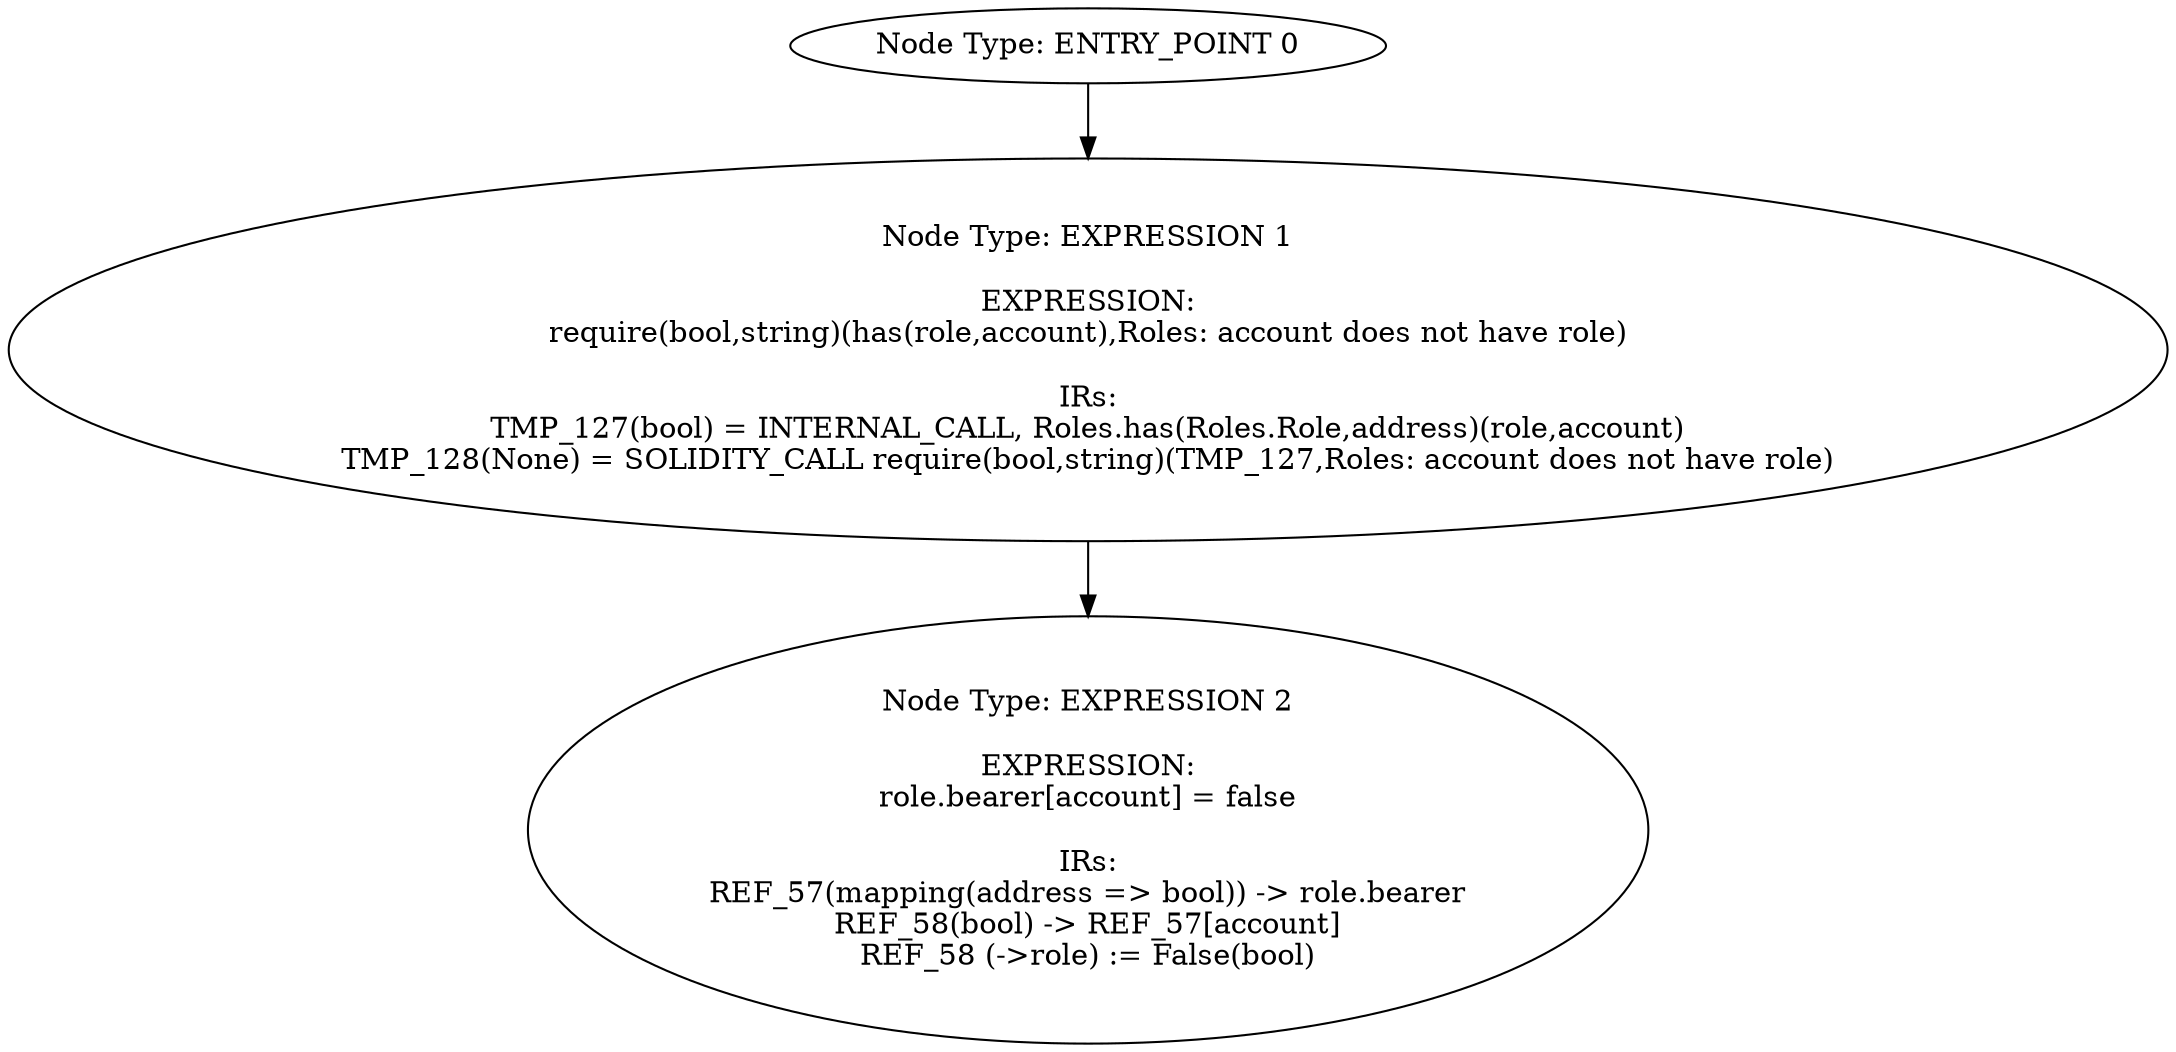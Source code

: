 digraph{
0[label="Node Type: ENTRY_POINT 0
"];
0->1;
1[label="Node Type: EXPRESSION 1

EXPRESSION:
require(bool,string)(has(role,account),Roles: account does not have role)

IRs:
TMP_127(bool) = INTERNAL_CALL, Roles.has(Roles.Role,address)(role,account)
TMP_128(None) = SOLIDITY_CALL require(bool,string)(TMP_127,Roles: account does not have role)"];
1->2;
2[label="Node Type: EXPRESSION 2

EXPRESSION:
role.bearer[account] = false

IRs:
REF_57(mapping(address => bool)) -> role.bearer
REF_58(bool) -> REF_57[account]
REF_58 (->role) := False(bool)"];
}
